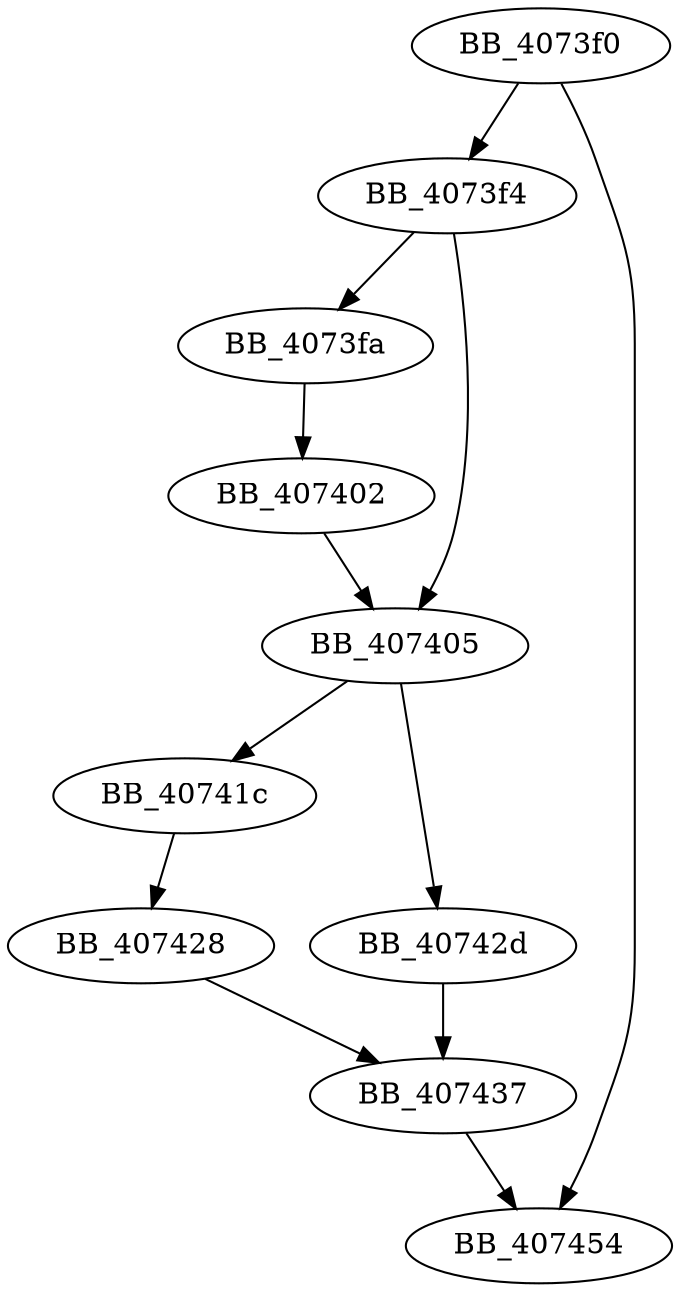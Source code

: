 DiGraph sub_4073F0{
BB_4073f0->BB_4073f4
BB_4073f0->BB_407454
BB_4073f4->BB_4073fa
BB_4073f4->BB_407405
BB_4073fa->BB_407402
BB_407402->BB_407405
BB_407405->BB_40741c
BB_407405->BB_40742d
BB_40741c->BB_407428
BB_407428->BB_407437
BB_40742d->BB_407437
BB_407437->BB_407454
}
